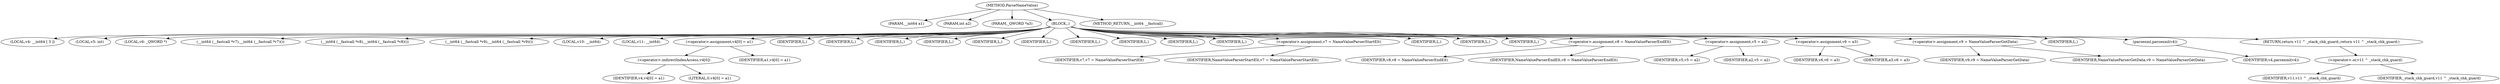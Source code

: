 digraph ParseNameValue {  
"1000109" [label = "(METHOD,ParseNameValue)" ]
"1000110" [label = "(PARAM,__int64 a1)" ]
"1000111" [label = "(PARAM,int a2)" ]
"1000112" [label = "(PARAM,_QWORD *a3)" ]
"1000113" [label = "(BLOCK,,)" ]
"1000114" [label = "(LOCAL,v4: __int64 [ 3 ])" ]
"1000115" [label = "(LOCAL,v5: int)" ]
"1000116" [label = "(LOCAL,v6: _QWORD *)" ]
"1000117" [label = "(__int64 (__fastcall *v7),__int64 (__fastcall *v7)())" ]
"1000118" [label = "(__int64 (__fastcall *v8),__int64 (__fastcall *v8)())" ]
"1000119" [label = "(__int64 (__fastcall *v9),__int64 (__fastcall *v9)())" ]
"1000120" [label = "(LOCAL,v10: __int64)" ]
"1000121" [label = "(LOCAL,v11: __int64)" ]
"1000122" [label = "(<operator>.assignment,v4[0] = a1)" ]
"1000123" [label = "(<operator>.indirectIndexAccess,v4[0])" ]
"1000124" [label = "(IDENTIFIER,v4,v4[0] = a1)" ]
"1000125" [label = "(LITERAL,0,v4[0] = a1)" ]
"1000126" [label = "(IDENTIFIER,a1,v4[0] = a1)" ]
"1000127" [label = "(IDENTIFIER,L,)" ]
"1000128" [label = "(IDENTIFIER,L,)" ]
"1000129" [label = "(IDENTIFIER,L,)" ]
"1000130" [label = "(IDENTIFIER,L,)" ]
"1000131" [label = "(IDENTIFIER,L,)" ]
"1000132" [label = "(IDENTIFIER,L,)" ]
"1000133" [label = "(IDENTIFIER,L,)" ]
"1000134" [label = "(IDENTIFIER,L,)" ]
"1000135" [label = "(IDENTIFIER,L,)" ]
"1000136" [label = "(IDENTIFIER,L,)" ]
"1000137" [label = "(<operator>.assignment,v7 = NameValueParserStartElt)" ]
"1000138" [label = "(IDENTIFIER,v7,v7 = NameValueParserStartElt)" ]
"1000139" [label = "(IDENTIFIER,NameValueParserStartElt,v7 = NameValueParserStartElt)" ]
"1000140" [label = "(IDENTIFIER,L,)" ]
"1000141" [label = "(IDENTIFIER,L,)" ]
"1000142" [label = "(IDENTIFIER,L,)" ]
"1000143" [label = "(<operator>.assignment,v8 = NameValueParserEndElt)" ]
"1000144" [label = "(IDENTIFIER,v8,v8 = NameValueParserEndElt)" ]
"1000145" [label = "(IDENTIFIER,NameValueParserEndElt,v8 = NameValueParserEndElt)" ]
"1000146" [label = "(<operator>.assignment,v5 = a2)" ]
"1000147" [label = "(IDENTIFIER,v5,v5 = a2)" ]
"1000148" [label = "(IDENTIFIER,a2,v5 = a2)" ]
"1000149" [label = "(<operator>.assignment,v6 = a3)" ]
"1000150" [label = "(IDENTIFIER,v6,v6 = a3)" ]
"1000151" [label = "(IDENTIFIER,a3,v6 = a3)" ]
"1000152" [label = "(<operator>.assignment,v9 = NameValueParserGetData)" ]
"1000153" [label = "(IDENTIFIER,v9,v9 = NameValueParserGetData)" ]
"1000154" [label = "(IDENTIFIER,NameValueParserGetData,v9 = NameValueParserGetData)" ]
"1000155" [label = "(IDENTIFIER,L,)" ]
"1000156" [label = "(parsexml,parsexml(v4))" ]
"1000157" [label = "(IDENTIFIER,v4,parsexml(v4))" ]
"1000158" [label = "(RETURN,return v11 ^ _stack_chk_guard;,return v11 ^ _stack_chk_guard;)" ]
"1000159" [label = "(<operator>.or,v11 ^ _stack_chk_guard)" ]
"1000160" [label = "(IDENTIFIER,v11,v11 ^ _stack_chk_guard)" ]
"1000161" [label = "(IDENTIFIER,_stack_chk_guard,v11 ^ _stack_chk_guard)" ]
"1000162" [label = "(METHOD_RETURN,__int64 __fastcall)" ]
  "1000109" -> "1000110" 
  "1000109" -> "1000111" 
  "1000109" -> "1000112" 
  "1000109" -> "1000113" 
  "1000109" -> "1000162" 
  "1000113" -> "1000114" 
  "1000113" -> "1000115" 
  "1000113" -> "1000116" 
  "1000113" -> "1000117" 
  "1000113" -> "1000118" 
  "1000113" -> "1000119" 
  "1000113" -> "1000120" 
  "1000113" -> "1000121" 
  "1000113" -> "1000122" 
  "1000113" -> "1000127" 
  "1000113" -> "1000128" 
  "1000113" -> "1000129" 
  "1000113" -> "1000130" 
  "1000113" -> "1000131" 
  "1000113" -> "1000132" 
  "1000113" -> "1000133" 
  "1000113" -> "1000134" 
  "1000113" -> "1000135" 
  "1000113" -> "1000136" 
  "1000113" -> "1000137" 
  "1000113" -> "1000140" 
  "1000113" -> "1000141" 
  "1000113" -> "1000142" 
  "1000113" -> "1000143" 
  "1000113" -> "1000146" 
  "1000113" -> "1000149" 
  "1000113" -> "1000152" 
  "1000113" -> "1000155" 
  "1000113" -> "1000156" 
  "1000113" -> "1000158" 
  "1000122" -> "1000123" 
  "1000122" -> "1000126" 
  "1000123" -> "1000124" 
  "1000123" -> "1000125" 
  "1000137" -> "1000138" 
  "1000137" -> "1000139" 
  "1000143" -> "1000144" 
  "1000143" -> "1000145" 
  "1000146" -> "1000147" 
  "1000146" -> "1000148" 
  "1000149" -> "1000150" 
  "1000149" -> "1000151" 
  "1000152" -> "1000153" 
  "1000152" -> "1000154" 
  "1000156" -> "1000157" 
  "1000158" -> "1000159" 
  "1000159" -> "1000160" 
  "1000159" -> "1000161" 
}
